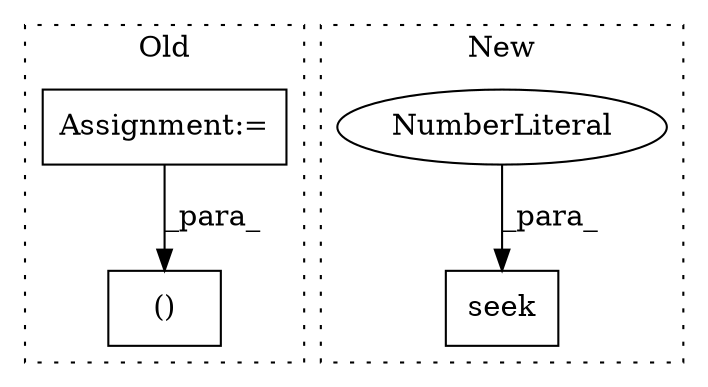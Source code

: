 digraph G {
subgraph cluster0 {
1 [label="()" a="106" s="9304" l="47" shape="box"];
4 [label="Assignment:=" a="7" s="9048" l="1" shape="box"];
label = "Old";
style="dotted";
}
subgraph cluster1 {
2 [label="seek" a="32" s="9281,9287" l="5,1" shape="box"];
3 [label="NumberLiteral" a="34" s="9286" l="1" shape="ellipse"];
label = "New";
style="dotted";
}
3 -> 2 [label="_para_"];
4 -> 1 [label="_para_"];
}